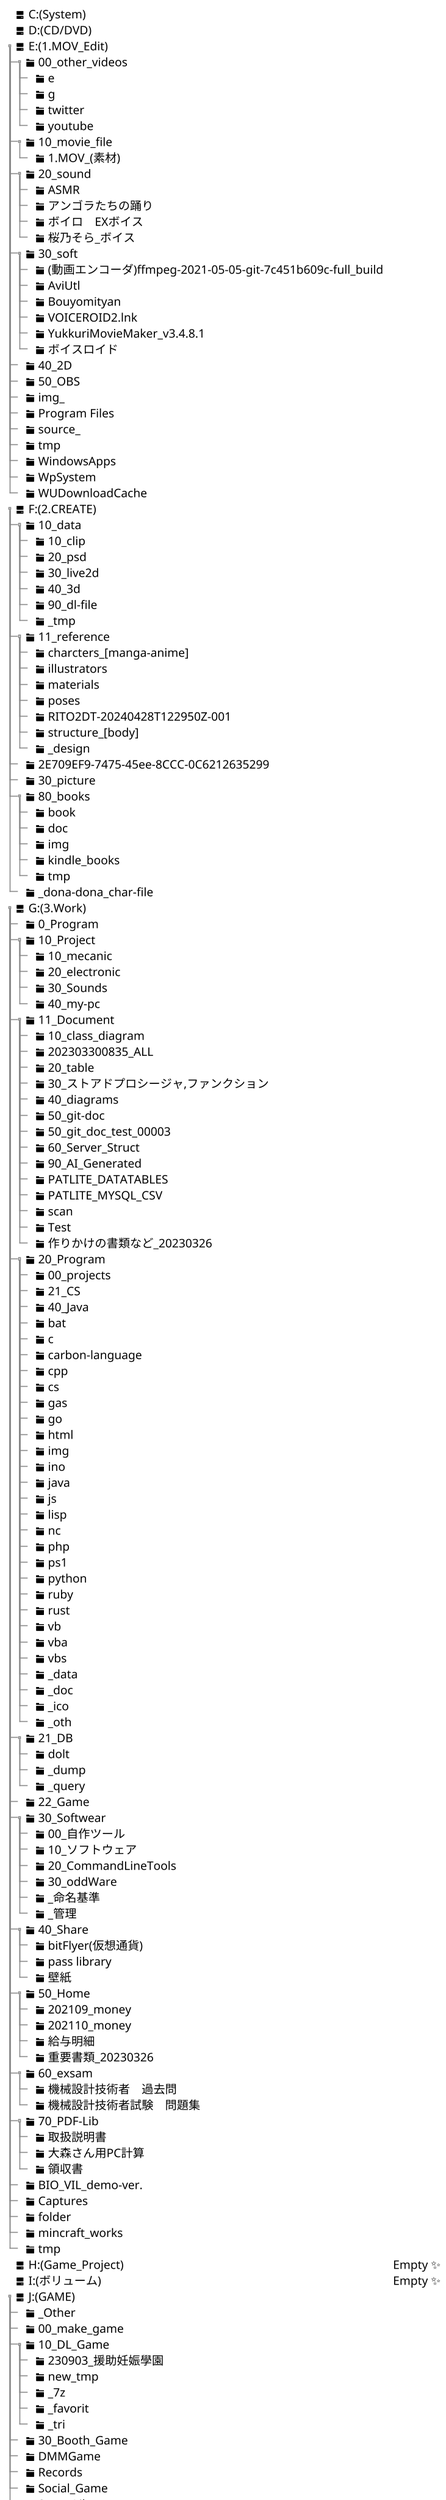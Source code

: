 @startuml currenrtt-directory.pu

!include <material/common>
!include <material/disk>

scale 1.6
salt
{
    {T
    + <&hard-drive> C:(System)

    + <&hard-drive> D:(CD/DVD)

    + <&hard-drive> E:(1.MOV_Edit)
	++ <&folder> 00_other_videos
	+++ <&folder> e
	+++ <&folder> g
	+++ <&folder> twitter
	+++ <&folder> youtube
	++ <&folder> 10_movie_file
	+++ <&folder> 1.MOV_(素材)
	++ <&folder> 20_sound
	+++ <&folder> ASMR
	+++ <&folder> アンゴラたちの踊り
	+++ <&folder> ボイロ　EXボイス
	+++ <&folder> 桜乃そら_ボイス
	++ <&folder> 30_soft
	+++ <&folder> (動画エンコーダ)ffmpeg-2021-05-05-git-7c451b609c-full_build
	+++ <&folder> AviUtl
	+++ <&folder> Bouyomityan
	+++ <&folder> VOICEROID2.lnk
	+++ <&folder> YukkuriMovieMaker_v3.4.8.1
	+++ <&folder> ボイスロイド
	++ <&folder> 40_2D
	++ <&folder> 50_OBS
	++ <&folder> img_
	++ <&folder> Program Files
	++ <&folder> source_
	++ <&folder> tmp
	++ <&folder> WindowsApps
	++ <&folder> WpSystem
	++ <&folder> WUDownloadCache

    + <&hard-drive> F:(2.CREATE)
	++ <&folder> 10_data
	+++ <&folder> 10_clip
	+++ <&folder> 20_psd
	+++ <&folder> 30_live2d
	+++ <&folder> 40_3d
	+++ <&folder> 90_dl-file
	+++ <&folder> _tmp
	++ <&folder> 11_reference
	+++ <&folder> charcters_[manga-anime]
	+++ <&folder> illustrators
	+++ <&folder> materials
	+++ <&folder> poses
	+++ <&folder> RITO2DT-20240428T122950Z-001
	+++ <&folder> structure_[body]
	+++ <&folder> _design
	++ <&folder> 2E709EF9-7475-45ee-8CCC-0C6212635299
	++ <&folder> 30_picture
	++ <&folder> 80_books
	+++ <&folder> book
	+++ <&folder> doc
	+++ <&folder> img
	+++ <&folder> kindle_books
	+++ <&folder> tmp
	++ <&folder> _dona-dona_char-file

    + <&hard-drive> G:(3.Work)
	++ <&folder> 0_Program
	++ <&folder> 10_Project
	+++ <&folder> 10_mecanic
	+++ <&folder> 20_electronic
	+++ <&folder> 30_Sounds
	+++ <&folder> 40_my-pc
	++ <&folder> 11_Document
	+++ <&folder> 10_class_diagram
	+++ <&folder> 202303300835_ALL
	+++ <&folder> 20_table
	+++ <&folder> 30_ストアドプロシージャ,ファンクション
	+++ <&folder> 40_diagrams
	+++ <&folder> 50_git-doc
	+++ <&folder> 50_git_doc_test_00003
	+++ <&folder> 60_Server_Struct
	+++ <&folder> 90_AI_Generated
	+++ <&folder> PATLITE_DATATABLES
	+++ <&folder> PATLITE_MYSQL_CSV
	+++ <&folder> scan
	+++ <&folder> Test
	+++ <&folder> 作りかけの書類など_20230326
	++ <&folder> 20_Program
	+++ <&folder> 00_projects
	+++ <&folder> 21_CS
	+++ <&folder> 40_Java
	+++ <&folder> bat
	+++ <&folder> c
	+++ <&folder> carbon-language
	+++ <&folder> cpp
	+++ <&folder> cs
	+++ <&folder> gas
	+++ <&folder> go
	+++ <&folder> html
	+++ <&folder> img
	+++ <&folder> ino
	+++ <&folder> java
	+++ <&folder> js
	+++ <&folder> lisp
	+++ <&folder> nc
	+++ <&folder> php
	+++ <&folder> ps1
	+++ <&folder> python
	+++ <&folder> ruby
	+++ <&folder> rust
	+++ <&folder> vb
	+++ <&folder> vba
	+++ <&folder> vbs
	+++ <&folder> _data
	+++ <&folder> _doc
	+++ <&folder> _ico
	+++ <&folder> _oth
	++ <&folder> 21_DB
	+++ <&folder> dolt
	+++ <&folder> _dump
	+++ <&folder> _query
	++ <&folder> 22_Game
	++ <&folder> 30_Softwear
	+++ <&folder> 00_自作ツール
	+++ <&folder> 10_ソフトウェア
	+++ <&folder> 20_CommandLineTools
	+++ <&folder> 30_oddWare
	+++ <&folder> _命名基準
	+++ <&folder> _管理
	++ <&folder> 40_Share
	+++ <&folder> bitFlyer(仮想通貨)
	+++ <&folder> pass library
	+++ <&folder> 壁紙
	++ <&folder> 50_Home
	+++ <&folder> 202109~_money
	+++ <&folder> 202110~_money
	+++ <&folder> 給与明細
	+++ <&folder> 重要書類_20230326
	++ <&folder> 60_exsam
	+++ <&folder> 機械設計技術者　過去問
	+++ <&folder> 機械設計技術者試験　問題集
	++ <&folder> 70_PDF-Lib
	+++ <&folder> 取扱説明書
	+++ <&folder> 大森さん用PC計算
	+++ <&folder> 領収書
	++ <&folder> BIO_VIL_demo-ver.
	++ <&folder> Captures
	++ <&folder> folder
	++ <&folder> mincraft_works
	++ <&folder> tmp

    + <&hard-drive> H:(Game_Project) | Empty ✨

    + <&hard-drive> I:(ボリューム) | Empty ✨

    + <&hard-drive> J:(GAME)
    ++ <&folder> _Other
    ++ <&folder> 00_make_game
    ++ <&folder> 10_DL_Game
	+++ <&folder> 230903_援助妊娠學園
	+++ <&folder> new_tmp
	+++ <&folder> _7z
	+++ <&folder> _favorit
	+++ <&folder> _tri
    ++ <&folder> 30_Booth_Game
    ++ <&folder> DMMGame
    ++ <&folder> Records
    ++ <&folder> Social_Game
    ++ <&folder> SteamLibrary
    }
}
@enduml